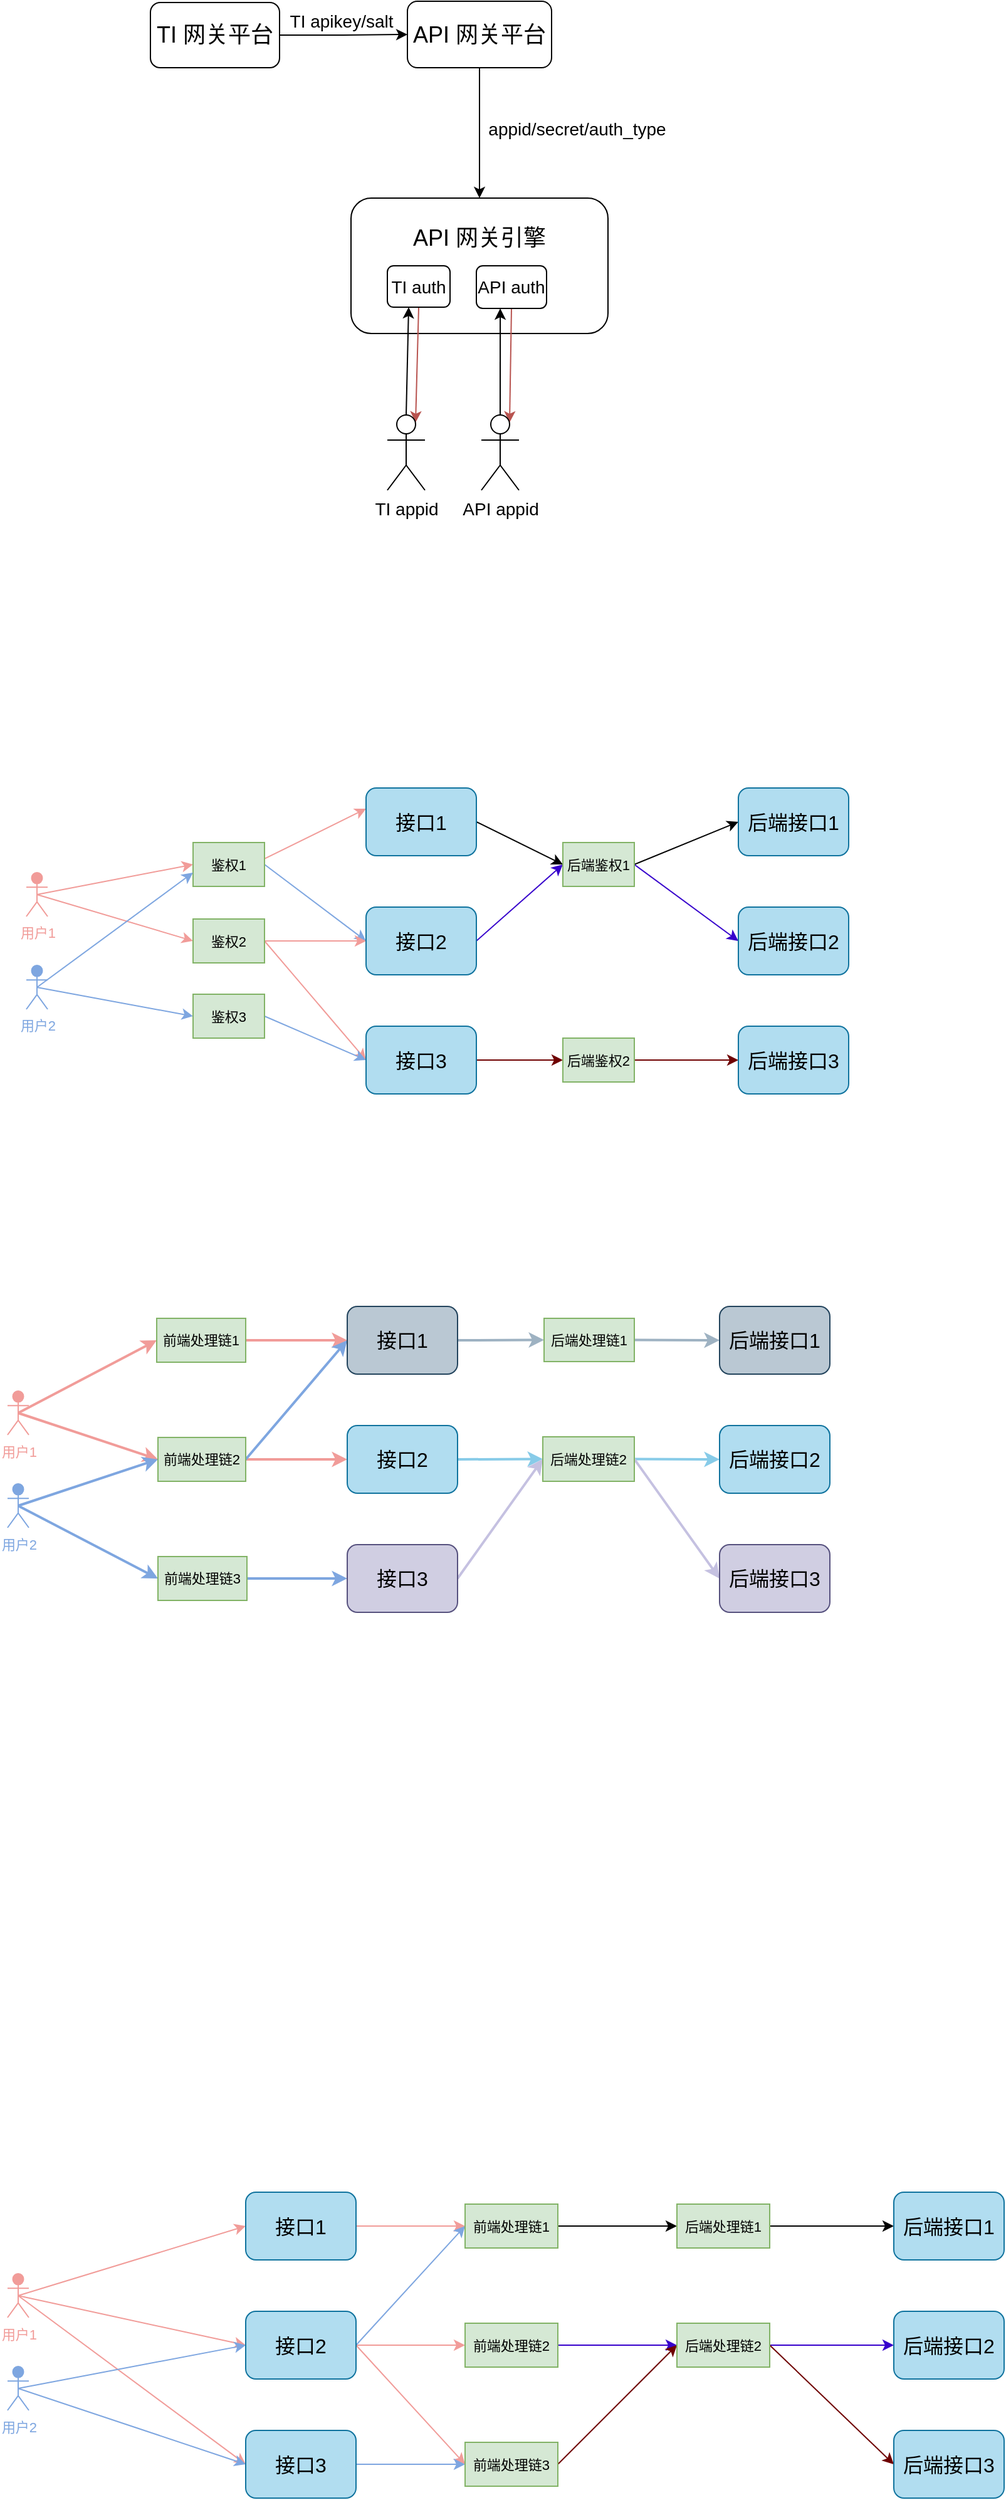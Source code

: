 <mxfile version="21.2.9" type="github">
  <diagram name="第 1 页" id="Vv8ToTOktWL2AOvHSMgK">
    <mxGraphModel dx="1834" dy="1164" grid="0" gridSize="10" guides="1" tooltips="1" connect="1" arrows="1" fold="1" page="0" pageScale="1" pageWidth="827" pageHeight="1169" math="0" shadow="0">
      <root>
        <mxCell id="0" />
        <mxCell id="1" parent="0" />
        <mxCell id="r01voXc9nePVps6210uo-5" value="&lt;font style=&quot;font-size: 18px;&quot;&gt;API 网关引擎&lt;br&gt;&lt;br&gt;&lt;br&gt;&lt;/font&gt;" style="rounded=1;whiteSpace=wrap;html=1;" vertex="1" parent="1">
          <mxGeometry x="186" y="-243" width="205" height="108" as="geometry" />
        </mxCell>
        <mxCell id="r01voXc9nePVps6210uo-3" style="edgeStyle=orthogonalEdgeStyle;rounded=0;orthogonalLoop=1;jettySize=auto;html=1;exitX=1;exitY=0.5;exitDx=0;exitDy=0;entryX=0;entryY=0.5;entryDx=0;entryDy=0;" edge="1" parent="1" source="r01voXc9nePVps6210uo-1" target="r01voXc9nePVps6210uo-2">
          <mxGeometry relative="1" as="geometry" />
        </mxCell>
        <mxCell id="r01voXc9nePVps6210uo-1" value="&lt;font style=&quot;font-size: 18px;&quot;&gt;TI 网关平台&lt;/font&gt;" style="rounded=1;whiteSpace=wrap;html=1;" vertex="1" parent="1">
          <mxGeometry x="26" y="-399" width="103" height="52" as="geometry" />
        </mxCell>
        <mxCell id="r01voXc9nePVps6210uo-6" style="edgeStyle=orthogonalEdgeStyle;rounded=0;orthogonalLoop=1;jettySize=auto;html=1;exitX=0.5;exitY=1;exitDx=0;exitDy=0;entryX=0.5;entryY=0;entryDx=0;entryDy=0;" edge="1" parent="1" source="r01voXc9nePVps6210uo-2" target="r01voXc9nePVps6210uo-5">
          <mxGeometry relative="1" as="geometry" />
        </mxCell>
        <mxCell id="r01voXc9nePVps6210uo-2" value="&lt;font style=&quot;font-size: 18px;&quot;&gt;API 网关平台&lt;/font&gt;" style="rounded=1;whiteSpace=wrap;html=1;" vertex="1" parent="1">
          <mxGeometry x="231" y="-400" width="115" height="53" as="geometry" />
        </mxCell>
        <mxCell id="r01voXc9nePVps6210uo-4" value="&lt;font style=&quot;font-size: 14px;&quot;&gt;TI apikey/salt&lt;/font&gt;" style="text;html=1;align=center;verticalAlign=middle;resizable=0;points=[];autosize=1;strokeColor=none;fillColor=none;" vertex="1" parent="1">
          <mxGeometry x="128" y="-399" width="100" height="29" as="geometry" />
        </mxCell>
        <mxCell id="r01voXc9nePVps6210uo-13" style="edgeStyle=none;shape=connector;rounded=0;orthogonalLoop=1;jettySize=auto;html=1;entryX=0.75;entryY=0.1;entryDx=0;entryDy=0;entryPerimeter=0;labelBackgroundColor=default;strokeColor=#b85450;fontFamily=Helvetica;fontSize=11;fontColor=default;endArrow=classic;fillColor=#f8cecc;exitX=0.5;exitY=1;exitDx=0;exitDy=0;" edge="1" parent="1" source="r01voXc9nePVps6210uo-15" target="r01voXc9nePVps6210uo-8">
          <mxGeometry relative="1" as="geometry">
            <mxPoint x="-105" y="223" as="sourcePoint" />
          </mxGeometry>
        </mxCell>
        <mxCell id="r01voXc9nePVps6210uo-7" value="&lt;font style=&quot;font-size: 14px;&quot;&gt;appid/secret/auth_type&lt;/font&gt;" style="text;html=1;align=center;verticalAlign=middle;resizable=0;points=[];autosize=1;strokeColor=none;fillColor=none;" vertex="1" parent="1">
          <mxGeometry x="286" y="-313" width="160" height="29" as="geometry" />
        </mxCell>
        <mxCell id="r01voXc9nePVps6210uo-11" style="rounded=0;orthogonalLoop=1;jettySize=auto;html=1;exitX=0.5;exitY=0;exitDx=0;exitDy=0;exitPerimeter=0;strokeColor=default;entryX=0.34;entryY=1;entryDx=0;entryDy=0;entryPerimeter=0;" edge="1" parent="1" source="r01voXc9nePVps6210uo-8" target="r01voXc9nePVps6210uo-15">
          <mxGeometry relative="1" as="geometry">
            <mxPoint x="232" y="-154" as="targetPoint" />
          </mxGeometry>
        </mxCell>
        <mxCell id="r01voXc9nePVps6210uo-8" value="&lt;font style=&quot;font-size: 14px;&quot;&gt;TI appid&lt;/font&gt;" style="shape=umlActor;verticalLabelPosition=bottom;verticalAlign=top;html=1;outlineConnect=0;" vertex="1" parent="1">
          <mxGeometry x="215" y="-70" width="30" height="60" as="geometry" />
        </mxCell>
        <mxCell id="r01voXc9nePVps6210uo-15" value="&lt;font style=&quot;font-size: 14px;&quot;&gt;TI auth&lt;/font&gt;" style="rounded=1;whiteSpace=wrap;html=1;" vertex="1" parent="1">
          <mxGeometry x="215" y="-189" width="50" height="33" as="geometry" />
        </mxCell>
        <mxCell id="r01voXc9nePVps6210uo-27" style="edgeStyle=none;shape=connector;rounded=0;orthogonalLoop=1;jettySize=auto;html=1;entryX=0.75;entryY=0.1;entryDx=0;entryDy=0;entryPerimeter=0;labelBackgroundColor=default;strokeColor=#b85450;fontFamily=Helvetica;fontSize=11;fontColor=default;endArrow=classic;fillColor=#f8cecc;exitX=0.5;exitY=1;exitDx=0;exitDy=0;" edge="1" parent="1" source="r01voXc9nePVps6210uo-30" target="r01voXc9nePVps6210uo-29">
          <mxGeometry relative="1" as="geometry">
            <mxPoint x="278" y="221" as="sourcePoint" />
          </mxGeometry>
        </mxCell>
        <mxCell id="r01voXc9nePVps6210uo-28" style="rounded=0;orthogonalLoop=1;jettySize=auto;html=1;exitX=0.5;exitY=0;exitDx=0;exitDy=0;exitPerimeter=0;strokeColor=default;entryX=0.34;entryY=1;entryDx=0;entryDy=0;entryPerimeter=0;" edge="1" parent="1" source="r01voXc9nePVps6210uo-29" target="r01voXc9nePVps6210uo-30">
          <mxGeometry relative="1" as="geometry">
            <mxPoint x="615" y="-156" as="targetPoint" />
          </mxGeometry>
        </mxCell>
        <mxCell id="r01voXc9nePVps6210uo-29" value="&lt;font style=&quot;font-size: 14px;&quot;&gt;API appid&lt;/font&gt;" style="shape=umlActor;verticalLabelPosition=bottom;verticalAlign=top;html=1;outlineConnect=0;" vertex="1" parent="1">
          <mxGeometry x="290" y="-70" width="30" height="60" as="geometry" />
        </mxCell>
        <mxCell id="r01voXc9nePVps6210uo-30" value="&lt;font style=&quot;font-size: 14px;&quot;&gt;API auth&lt;/font&gt;" style="rounded=1;whiteSpace=wrap;html=1;" vertex="1" parent="1">
          <mxGeometry x="286" y="-189" width="56" height="34" as="geometry" />
        </mxCell>
        <mxCell id="r01voXc9nePVps6210uo-62" style="edgeStyle=none;shape=connector;rounded=0;orthogonalLoop=1;jettySize=auto;html=1;exitX=0.5;exitY=0.5;exitDx=0;exitDy=0;exitPerimeter=0;entryX=0;entryY=0.5;entryDx=0;entryDy=0;labelBackgroundColor=default;strokeColor=#F19C99;fontFamily=Helvetica;fontSize=11;fontColor=default;endArrow=classic;" edge="1" parent="1" source="r01voXc9nePVps6210uo-35" target="r01voXc9nePVps6210uo-37">
          <mxGeometry relative="1" as="geometry" />
        </mxCell>
        <mxCell id="r01voXc9nePVps6210uo-66" style="edgeStyle=none;shape=connector;rounded=0;orthogonalLoop=1;jettySize=auto;html=1;exitX=0.5;exitY=0.5;exitDx=0;exitDy=0;exitPerimeter=0;entryX=0;entryY=0.5;entryDx=0;entryDy=0;labelBackgroundColor=default;strokeColor=#F19C99;fontFamily=Helvetica;fontSize=11;fontColor=default;endArrow=classic;" edge="1" parent="1" source="r01voXc9nePVps6210uo-35" target="r01voXc9nePVps6210uo-44">
          <mxGeometry relative="1" as="geometry" />
        </mxCell>
        <mxCell id="r01voXc9nePVps6210uo-35" value="&lt;font color=&quot;#f19c99&quot;&gt;用户1&lt;/font&gt;" style="shape=umlActor;verticalLabelPosition=bottom;verticalAlign=top;html=1;outlineConnect=0;fontFamily=Helvetica;fontSize=11;fillColor=#F19C99;strokeColor=#F19C99;fontColor=#000000;" vertex="1" parent="1">
          <mxGeometry x="-73" y="295" width="17" height="35" as="geometry" />
        </mxCell>
        <mxCell id="r01voXc9nePVps6210uo-65" style="edgeStyle=none;shape=connector;rounded=0;orthogonalLoop=1;jettySize=auto;html=1;exitX=1;exitY=0.5;exitDx=0;exitDy=0;entryX=0;entryY=0.5;entryDx=0;entryDy=0;labelBackgroundColor=default;strokeColor=#7EA6E0;fontFamily=Helvetica;fontSize=11;fontColor=default;endArrow=classic;" edge="1" parent="1" source="r01voXc9nePVps6210uo-37" target="r01voXc9nePVps6210uo-48">
          <mxGeometry relative="1" as="geometry" />
        </mxCell>
        <mxCell id="r01voXc9nePVps6210uo-68" style="edgeStyle=none;shape=connector;rounded=0;orthogonalLoop=1;jettySize=auto;html=1;exitX=1;exitY=0.371;exitDx=0;exitDy=0;entryX=0;entryY=0.306;entryDx=0;entryDy=0;labelBackgroundColor=default;strokeColor=#F19C99;fontFamily=Helvetica;fontSize=11;fontColor=default;endArrow=classic;entryPerimeter=0;exitPerimeter=0;" edge="1" parent="1" source="r01voXc9nePVps6210uo-37" target="r01voXc9nePVps6210uo-46">
          <mxGeometry relative="1" as="geometry" />
        </mxCell>
        <mxCell id="r01voXc9nePVps6210uo-71" style="edgeStyle=none;shape=connector;rounded=0;orthogonalLoop=1;jettySize=auto;html=1;exitX=1;exitY=0.5;exitDx=0;exitDy=0;entryX=0;entryY=0.5;entryDx=0;entryDy=0;labelBackgroundColor=default;strokeColor=#F19C99;fontFamily=Helvetica;fontSize=11;fontColor=default;endArrow=classic;" edge="1" parent="1" source="r01voXc9nePVps6210uo-44" target="r01voXc9nePVps6210uo-48">
          <mxGeometry relative="1" as="geometry" />
        </mxCell>
        <mxCell id="r01voXc9nePVps6210uo-37" value="鉴权1" style="rounded=0;whiteSpace=wrap;html=1;fontFamily=Helvetica;fontSize=11;fillColor=#d5e8d4;strokeColor=#82b366;" vertex="1" parent="1">
          <mxGeometry x="60" y="271" width="57" height="35" as="geometry" />
        </mxCell>
        <mxCell id="r01voXc9nePVps6210uo-64" style="edgeStyle=none;shape=connector;rounded=0;orthogonalLoop=1;jettySize=auto;html=1;exitX=0.5;exitY=0.5;exitDx=0;exitDy=0;exitPerimeter=0;entryX=0;entryY=0.686;entryDx=0;entryDy=0;labelBackgroundColor=default;strokeColor=#7EA6E0;fontFamily=Helvetica;fontSize=11;fontColor=default;endArrow=classic;fillColor=#d5e8d4;entryPerimeter=0;" edge="1" parent="1" source="r01voXc9nePVps6210uo-43" target="r01voXc9nePVps6210uo-37">
          <mxGeometry relative="1" as="geometry" />
        </mxCell>
        <mxCell id="r01voXc9nePVps6210uo-69" style="edgeStyle=none;shape=connector;rounded=0;orthogonalLoop=1;jettySize=auto;html=1;exitX=0.5;exitY=0.5;exitDx=0;exitDy=0;exitPerimeter=0;entryX=0;entryY=0.5;entryDx=0;entryDy=0;labelBackgroundColor=default;strokeColor=#7EA6E0;fontFamily=Helvetica;fontSize=11;fontColor=default;endArrow=classic;" edge="1" parent="1" source="r01voXc9nePVps6210uo-43" target="r01voXc9nePVps6210uo-45">
          <mxGeometry relative="1" as="geometry" />
        </mxCell>
        <mxCell id="r01voXc9nePVps6210uo-43" value="&lt;font color=&quot;#7ea6e0&quot;&gt;用户2&lt;/font&gt;" style="shape=umlActor;verticalLabelPosition=bottom;verticalAlign=top;html=1;outlineConnect=0;fontFamily=Helvetica;fontSize=11;fillColor=#7EA6E0;strokeColor=#7EA6E0;fontColor=#000000;" vertex="1" parent="1">
          <mxGeometry x="-73" y="369" width="17" height="35" as="geometry" />
        </mxCell>
        <mxCell id="r01voXc9nePVps6210uo-67" style="edgeStyle=none;shape=connector;rounded=0;orthogonalLoop=1;jettySize=auto;html=1;exitX=1;exitY=0.5;exitDx=0;exitDy=0;entryX=0;entryY=0.5;entryDx=0;entryDy=0;labelBackgroundColor=default;strokeColor=#F19C99;fontFamily=Helvetica;fontSize=11;fontColor=default;endArrow=classic;fillColor=#d5e8d4;" edge="1" parent="1" source="r01voXc9nePVps6210uo-44" target="r01voXc9nePVps6210uo-49">
          <mxGeometry relative="1" as="geometry" />
        </mxCell>
        <mxCell id="r01voXc9nePVps6210uo-44" value="鉴权2" style="rounded=0;whiteSpace=wrap;html=1;fontFamily=Helvetica;fontSize=11;fillColor=#d5e8d4;strokeColor=#82b366;" vertex="1" parent="1">
          <mxGeometry x="60" y="332" width="57" height="35" as="geometry" />
        </mxCell>
        <mxCell id="r01voXc9nePVps6210uo-70" style="edgeStyle=none;shape=connector;rounded=0;orthogonalLoop=1;jettySize=auto;html=1;exitX=1;exitY=0.5;exitDx=0;exitDy=0;entryX=0;entryY=0.5;entryDx=0;entryDy=0;labelBackgroundColor=default;strokeColor=#7EA6E0;fontFamily=Helvetica;fontSize=11;fontColor=default;endArrow=classic;" edge="1" parent="1" source="r01voXc9nePVps6210uo-45" target="r01voXc9nePVps6210uo-49">
          <mxGeometry relative="1" as="geometry" />
        </mxCell>
        <mxCell id="r01voXc9nePVps6210uo-45" value="鉴权3" style="rounded=0;whiteSpace=wrap;html=1;fontFamily=Helvetica;fontSize=11;fillColor=#d5e8d4;strokeColor=#82b366;" vertex="1" parent="1">
          <mxGeometry x="60" y="392" width="57" height="35" as="geometry" />
        </mxCell>
        <mxCell id="r01voXc9nePVps6210uo-53" style="edgeStyle=none;shape=connector;rounded=0;orthogonalLoop=1;jettySize=auto;html=1;exitX=1;exitY=0.5;exitDx=0;exitDy=0;entryX=0;entryY=0.5;entryDx=0;entryDy=0;labelBackgroundColor=default;fontFamily=Helvetica;fontSize=11;fontColor=default;endArrow=classic;" edge="1" parent="1" source="r01voXc9nePVps6210uo-46" target="r01voXc9nePVps6210uo-50">
          <mxGeometry relative="1" as="geometry" />
        </mxCell>
        <mxCell id="r01voXc9nePVps6210uo-46" value="&lt;font style=&quot;font-size: 16px;&quot;&gt;接口1&lt;/font&gt;" style="rounded=1;whiteSpace=wrap;html=1;fontFamily=Helvetica;fontSize=11;fillColor=#b1ddf0;strokeColor=#10739e;" vertex="1" parent="1">
          <mxGeometry x="198" y="227.5" width="88" height="54" as="geometry" />
        </mxCell>
        <mxCell id="r01voXc9nePVps6210uo-54" style="edgeStyle=none;shape=connector;rounded=0;orthogonalLoop=1;jettySize=auto;html=1;exitX=1;exitY=0.5;exitDx=0;exitDy=0;entryX=0;entryY=0.5;entryDx=0;entryDy=0;labelBackgroundColor=default;strokeColor=#3700CC;fontFamily=Helvetica;fontSize=11;fontColor=default;endArrow=classic;fillColor=#6a00ff;" edge="1" parent="1" source="r01voXc9nePVps6210uo-48" target="r01voXc9nePVps6210uo-50">
          <mxGeometry relative="1" as="geometry" />
        </mxCell>
        <mxCell id="r01voXc9nePVps6210uo-48" value="&lt;font style=&quot;font-size: 16px;&quot;&gt;接口2&lt;/font&gt;" style="rounded=1;whiteSpace=wrap;html=1;fontFamily=Helvetica;fontSize=11;fillColor=#b1ddf0;strokeColor=#10739e;" vertex="1" parent="1">
          <mxGeometry x="198" y="322.5" width="88" height="54" as="geometry" />
        </mxCell>
        <mxCell id="r01voXc9nePVps6210uo-55" style="edgeStyle=none;shape=connector;rounded=0;orthogonalLoop=1;jettySize=auto;html=1;exitX=1;exitY=0.5;exitDx=0;exitDy=0;entryX=0;entryY=0.5;entryDx=0;entryDy=0;labelBackgroundColor=default;strokeColor=#6F0000;fontFamily=Helvetica;fontSize=11;fontColor=default;endArrow=classic;fillColor=#a20025;" edge="1" parent="1" source="r01voXc9nePVps6210uo-49" target="r01voXc9nePVps6210uo-51">
          <mxGeometry relative="1" as="geometry" />
        </mxCell>
        <mxCell id="r01voXc9nePVps6210uo-49" value="&lt;font style=&quot;font-size: 16px;&quot;&gt;接口3&lt;/font&gt;" style="rounded=1;whiteSpace=wrap;html=1;fontFamily=Helvetica;fontSize=11;fillColor=#b1ddf0;strokeColor=#10739e;" vertex="1" parent="1">
          <mxGeometry x="198" y="417.5" width="88" height="54" as="geometry" />
        </mxCell>
        <mxCell id="r01voXc9nePVps6210uo-59" style="edgeStyle=none;shape=connector;rounded=0;orthogonalLoop=1;jettySize=auto;html=1;exitX=1;exitY=0.5;exitDx=0;exitDy=0;entryX=0;entryY=0.5;entryDx=0;entryDy=0;labelBackgroundColor=default;fontFamily=Helvetica;fontSize=11;fontColor=default;endArrow=classic;" edge="1" parent="1" source="r01voXc9nePVps6210uo-50" target="r01voXc9nePVps6210uo-73">
          <mxGeometry relative="1" as="geometry">
            <mxPoint x="495" y="254.5" as="targetPoint" />
          </mxGeometry>
        </mxCell>
        <mxCell id="r01voXc9nePVps6210uo-60" style="edgeStyle=none;shape=connector;rounded=0;orthogonalLoop=1;jettySize=auto;html=1;exitX=1;exitY=0.5;exitDx=0;exitDy=0;entryX=0;entryY=0.5;entryDx=0;entryDy=0;labelBackgroundColor=default;strokeColor=#3700CC;fontFamily=Helvetica;fontSize=11;fontColor=default;endArrow=classic;fillColor=#6a00ff;" edge="1" parent="1" source="r01voXc9nePVps6210uo-50" target="r01voXc9nePVps6210uo-57">
          <mxGeometry relative="1" as="geometry" />
        </mxCell>
        <mxCell id="r01voXc9nePVps6210uo-50" value="后端鉴权1" style="rounded=0;whiteSpace=wrap;html=1;fontFamily=Helvetica;fontSize=11;fillColor=#d5e8d4;strokeColor=#82b366;" vertex="1" parent="1">
          <mxGeometry x="355" y="271" width="57" height="35" as="geometry" />
        </mxCell>
        <mxCell id="r01voXc9nePVps6210uo-61" style="edgeStyle=none;shape=connector;rounded=0;orthogonalLoop=1;jettySize=auto;html=1;exitX=1;exitY=0.5;exitDx=0;exitDy=0;entryX=0;entryY=0.5;entryDx=0;entryDy=0;labelBackgroundColor=default;strokeColor=#6F0000;fontFamily=Helvetica;fontSize=11;fontColor=default;endArrow=classic;fillColor=#a20025;" edge="1" parent="1" source="r01voXc9nePVps6210uo-51" target="r01voXc9nePVps6210uo-58">
          <mxGeometry relative="1" as="geometry" />
        </mxCell>
        <mxCell id="r01voXc9nePVps6210uo-51" value="后端鉴权2" style="rounded=0;whiteSpace=wrap;html=1;fontFamily=Helvetica;fontSize=11;fillColor=#d5e8d4;strokeColor=#82b366;" vertex="1" parent="1">
          <mxGeometry x="355" y="427" width="57" height="35" as="geometry" />
        </mxCell>
        <mxCell id="r01voXc9nePVps6210uo-57" value="&lt;font style=&quot;font-size: 16px;&quot;&gt;后端接口2&lt;/font&gt;" style="rounded=1;whiteSpace=wrap;html=1;fontFamily=Helvetica;fontSize=11;fillColor=#B1DDF0;strokeColor=#10739E;" vertex="1" parent="1">
          <mxGeometry x="495" y="322.5" width="88" height="54" as="geometry" />
        </mxCell>
        <mxCell id="r01voXc9nePVps6210uo-58" value="&lt;font style=&quot;font-size: 16px;&quot;&gt;后端接口3&lt;/font&gt;" style="rounded=1;whiteSpace=wrap;html=1;fontFamily=Helvetica;fontSize=11;fillColor=#B1DDF0;strokeColor=#10739E;" vertex="1" parent="1">
          <mxGeometry x="495" y="417.5" width="88" height="54" as="geometry" />
        </mxCell>
        <mxCell id="r01voXc9nePVps6210uo-73" value="&lt;font style=&quot;font-size: 16px;&quot;&gt;后端接口1&lt;/font&gt;" style="rounded=1;whiteSpace=wrap;html=1;fontFamily=Helvetica;fontSize=11;fillColor=#b1ddf0;strokeColor=#10739e;" vertex="1" parent="1">
          <mxGeometry x="495" y="227.5" width="88" height="54" as="geometry" />
        </mxCell>
        <mxCell id="r01voXc9nePVps6210uo-74" style="edgeStyle=none;shape=connector;rounded=0;orthogonalLoop=1;jettySize=auto;html=1;exitX=0.5;exitY=0.5;exitDx=0;exitDy=0;exitPerimeter=0;entryX=0;entryY=0.5;entryDx=0;entryDy=0;labelBackgroundColor=default;strokeColor=#F19C99;fontFamily=Helvetica;fontSize=11;fontColor=default;endArrow=classic;strokeWidth=2;" edge="1" parent="1" source="r01voXc9nePVps6210uo-76" target="r01voXc9nePVps6210uo-80">
          <mxGeometry relative="1" as="geometry" />
        </mxCell>
        <mxCell id="r01voXc9nePVps6210uo-75" style="edgeStyle=none;shape=connector;rounded=0;orthogonalLoop=1;jettySize=auto;html=1;exitX=0.5;exitY=0.5;exitDx=0;exitDy=0;exitPerimeter=0;entryX=0;entryY=0.5;entryDx=0;entryDy=0;labelBackgroundColor=default;strokeColor=#F19C99;fontFamily=Helvetica;fontSize=11;fontColor=default;endArrow=classic;strokeWidth=2;" edge="1" parent="1" source="r01voXc9nePVps6210uo-76" target="r01voXc9nePVps6210uo-85">
          <mxGeometry relative="1" as="geometry" />
        </mxCell>
        <mxCell id="r01voXc9nePVps6210uo-76" value="&lt;font color=&quot;#f19c99&quot;&gt;用户1&lt;/font&gt;" style="shape=umlActor;verticalLabelPosition=bottom;verticalAlign=top;html=1;outlineConnect=0;fontFamily=Helvetica;fontSize=11;fillColor=#F19C99;strokeColor=#F19C99;fontColor=#000000;" vertex="1" parent="1">
          <mxGeometry x="-88" y="708.5" width="17" height="35" as="geometry" />
        </mxCell>
        <mxCell id="r01voXc9nePVps6210uo-78" style="edgeStyle=none;shape=connector;rounded=0;orthogonalLoop=1;jettySize=auto;html=1;exitX=1;exitY=0.5;exitDx=0;exitDy=0;entryX=0;entryY=0.5;entryDx=0;entryDy=0;labelBackgroundColor=default;strokeColor=#F19C99;fontFamily=Helvetica;fontSize=11;fontColor=default;endArrow=classic;strokeWidth=2;" edge="1" parent="1" source="r01voXc9nePVps6210uo-80" target="r01voXc9nePVps6210uo-89">
          <mxGeometry relative="1" as="geometry" />
        </mxCell>
        <mxCell id="r01voXc9nePVps6210uo-79" style="edgeStyle=none;shape=connector;rounded=0;orthogonalLoop=1;jettySize=auto;html=1;exitX=1;exitY=0.5;exitDx=0;exitDy=0;entryX=0;entryY=0.5;entryDx=0;entryDy=0;labelBackgroundColor=default;strokeColor=#F19C99;fontFamily=Helvetica;fontSize=11;fontColor=default;endArrow=classic;strokeWidth=2;" edge="1" parent="1" source="r01voXc9nePVps6210uo-85" target="r01voXc9nePVps6210uo-91">
          <mxGeometry relative="1" as="geometry" />
        </mxCell>
        <mxCell id="r01voXc9nePVps6210uo-80" value="前端处理链1" style="rounded=0;whiteSpace=wrap;html=1;fontFamily=Helvetica;fontSize=11;fillColor=#d5e8d4;strokeColor=#82b366;" vertex="1" parent="1">
          <mxGeometry x="31" y="650.5" width="71" height="35" as="geometry" />
        </mxCell>
        <mxCell id="r01voXc9nePVps6210uo-81" style="edgeStyle=none;shape=connector;rounded=0;orthogonalLoop=1;jettySize=auto;html=1;exitX=0.5;exitY=0.5;exitDx=0;exitDy=0;exitPerimeter=0;entryX=0;entryY=0.5;entryDx=0;entryDy=0;labelBackgroundColor=default;strokeColor=#7EA6E0;fontFamily=Helvetica;fontSize=11;fontColor=default;endArrow=classic;fillColor=#d5e8d4;strokeWidth=2;" edge="1" parent="1" source="r01voXc9nePVps6210uo-83" target="r01voXc9nePVps6210uo-85">
          <mxGeometry relative="1" as="geometry" />
        </mxCell>
        <mxCell id="r01voXc9nePVps6210uo-82" style="edgeStyle=none;shape=connector;rounded=0;orthogonalLoop=1;jettySize=auto;html=1;exitX=0.5;exitY=0.5;exitDx=0;exitDy=0;exitPerimeter=0;entryX=0;entryY=0.5;entryDx=0;entryDy=0;labelBackgroundColor=default;strokeColor=#7EA6E0;fontFamily=Helvetica;fontSize=11;fontColor=default;endArrow=classic;strokeWidth=2;" edge="1" parent="1" source="r01voXc9nePVps6210uo-83" target="r01voXc9nePVps6210uo-87">
          <mxGeometry relative="1" as="geometry" />
        </mxCell>
        <mxCell id="r01voXc9nePVps6210uo-83" value="&lt;font color=&quot;#7ea6e0&quot;&gt;用户2&lt;/font&gt;" style="shape=umlActor;verticalLabelPosition=bottom;verticalAlign=top;html=1;outlineConnect=0;fontFamily=Helvetica;fontSize=11;fillColor=#7EA6E0;strokeColor=#7EA6E0;fontColor=#000000;" vertex="1" parent="1">
          <mxGeometry x="-88" y="782.5" width="17" height="35" as="geometry" />
        </mxCell>
        <mxCell id="r01voXc9nePVps6210uo-157" style="edgeStyle=none;shape=connector;rounded=0;orthogonalLoop=1;jettySize=auto;html=1;exitX=1;exitY=0.5;exitDx=0;exitDy=0;entryX=0;entryY=0.5;entryDx=0;entryDy=0;labelBackgroundColor=default;strokeColor=#7EA6E0;fontFamily=Helvetica;fontSize=11;fontColor=default;endArrow=classic;fillColor=#d5e8d4;strokeWidth=2;" edge="1" parent="1" source="r01voXc9nePVps6210uo-85" target="r01voXc9nePVps6210uo-89">
          <mxGeometry relative="1" as="geometry" />
        </mxCell>
        <mxCell id="r01voXc9nePVps6210uo-85" value="前端处理链2" style="rounded=0;whiteSpace=wrap;html=1;fontFamily=Helvetica;fontSize=11;fillColor=#d5e8d4;strokeColor=#82b366;" vertex="1" parent="1">
          <mxGeometry x="32" y="745.5" width="70" height="35" as="geometry" />
        </mxCell>
        <mxCell id="r01voXc9nePVps6210uo-86" style="edgeStyle=none;shape=connector;rounded=0;orthogonalLoop=1;jettySize=auto;html=1;exitX=1;exitY=0.5;exitDx=0;exitDy=0;entryX=0;entryY=0.5;entryDx=0;entryDy=0;labelBackgroundColor=default;strokeColor=#7EA6E0;fontFamily=Helvetica;fontSize=11;fontColor=default;endArrow=classic;strokeWidth=2;" edge="1" parent="1" source="r01voXc9nePVps6210uo-87" target="r01voXc9nePVps6210uo-93">
          <mxGeometry relative="1" as="geometry" />
        </mxCell>
        <mxCell id="r01voXc9nePVps6210uo-87" value="前端处理链3" style="rounded=0;whiteSpace=wrap;html=1;fontFamily=Helvetica;fontSize=11;fillColor=#d5e8d4;strokeColor=#82b366;" vertex="1" parent="1">
          <mxGeometry x="32" y="840.5" width="71" height="35" as="geometry" />
        </mxCell>
        <mxCell id="r01voXc9nePVps6210uo-88" style="edgeStyle=none;shape=connector;rounded=0;orthogonalLoop=1;jettySize=auto;html=1;exitX=1;exitY=0.5;exitDx=0;exitDy=0;entryX=0;entryY=0.5;entryDx=0;entryDy=0;labelBackgroundColor=default;fontFamily=Helvetica;fontSize=11;fontColor=default;endArrow=classic;strokeColor=#9eb2c2;strokeWidth=2;" edge="1" parent="1" source="r01voXc9nePVps6210uo-89" target="r01voXc9nePVps6210uo-96">
          <mxGeometry relative="1" as="geometry" />
        </mxCell>
        <mxCell id="r01voXc9nePVps6210uo-89" value="&lt;font style=&quot;font-size: 16px;&quot;&gt;接口1&lt;/font&gt;" style="rounded=1;whiteSpace=wrap;html=1;fontFamily=Helvetica;fontSize=11;fillColor=#bac8d3;strokeColor=#23445d;" vertex="1" parent="1">
          <mxGeometry x="183" y="641" width="88" height="54" as="geometry" />
        </mxCell>
        <mxCell id="r01voXc9nePVps6210uo-90" style="edgeStyle=none;shape=connector;rounded=0;orthogonalLoop=1;jettySize=auto;html=1;exitX=1;exitY=0.5;exitDx=0;exitDy=0;entryX=0;entryY=0.5;entryDx=0;entryDy=0;labelBackgroundColor=default;strokeColor=#87cbe8;fontFamily=Helvetica;fontSize=11;fontColor=default;endArrow=classic;fillColor=#6a00ff;strokeWidth=2;" edge="1" parent="1" source="r01voXc9nePVps6210uo-91" target="r01voXc9nePVps6210uo-98">
          <mxGeometry relative="1" as="geometry" />
        </mxCell>
        <mxCell id="r01voXc9nePVps6210uo-91" value="&lt;font style=&quot;font-size: 16px;&quot;&gt;接口2&lt;/font&gt;" style="rounded=1;whiteSpace=wrap;html=1;fontFamily=Helvetica;fontSize=11;fillColor=#b1ddf0;strokeColor=#10739e;" vertex="1" parent="1">
          <mxGeometry x="183" y="736" width="88" height="54" as="geometry" />
        </mxCell>
        <mxCell id="r01voXc9nePVps6210uo-92" style="edgeStyle=none;shape=connector;rounded=0;orthogonalLoop=1;jettySize=auto;html=1;exitX=1;exitY=0.5;exitDx=0;exitDy=0;entryX=0;entryY=0.5;entryDx=0;entryDy=0;labelBackgroundColor=default;strokeColor=#c5c1e1;fontFamily=Helvetica;fontSize=11;fontColor=default;endArrow=classic;fillColor=#a20025;strokeWidth=2;" edge="1" parent="1" source="r01voXc9nePVps6210uo-93" target="r01voXc9nePVps6210uo-98">
          <mxGeometry relative="1" as="geometry" />
        </mxCell>
        <mxCell id="r01voXc9nePVps6210uo-93" value="&lt;font style=&quot;font-size: 16px;&quot;&gt;接口3&lt;/font&gt;" style="rounded=1;whiteSpace=wrap;html=1;fontFamily=Helvetica;fontSize=11;fillColor=#d0cee2;strokeColor=#56517e;" vertex="1" parent="1">
          <mxGeometry x="183" y="831" width="88" height="54" as="geometry" />
        </mxCell>
        <mxCell id="r01voXc9nePVps6210uo-94" style="edgeStyle=none;shape=connector;rounded=0;orthogonalLoop=1;jettySize=auto;html=1;exitX=1;exitY=0.5;exitDx=0;exitDy=0;entryX=0;entryY=0.5;entryDx=0;entryDy=0;labelBackgroundColor=default;fontFamily=Helvetica;fontSize=11;fontColor=default;endArrow=classic;strokeColor=#9EB2C2;strokeWidth=2;" edge="1" parent="1" source="r01voXc9nePVps6210uo-96" target="r01voXc9nePVps6210uo-101">
          <mxGeometry relative="1" as="geometry">
            <mxPoint x="480" y="668" as="targetPoint" />
          </mxGeometry>
        </mxCell>
        <mxCell id="r01voXc9nePVps6210uo-95" style="edgeStyle=none;shape=connector;rounded=0;orthogonalLoop=1;jettySize=auto;html=1;exitX=1;exitY=0.5;exitDx=0;exitDy=0;entryX=0;entryY=0.5;entryDx=0;entryDy=0;labelBackgroundColor=default;strokeColor=#87CBE8;fontFamily=Helvetica;fontSize=11;fontColor=default;endArrow=classic;fillColor=#6a00ff;strokeWidth=2;" edge="1" parent="1" source="r01voXc9nePVps6210uo-98" target="r01voXc9nePVps6210uo-99">
          <mxGeometry relative="1" as="geometry" />
        </mxCell>
        <mxCell id="r01voXc9nePVps6210uo-96" value="后端处理链1" style="rounded=0;whiteSpace=wrap;html=1;fontFamily=Helvetica;fontSize=11;fillColor=#d5e8d4;strokeColor=#82b366;" vertex="1" parent="1">
          <mxGeometry x="340" y="650.5" width="72" height="34.5" as="geometry" />
        </mxCell>
        <mxCell id="r01voXc9nePVps6210uo-97" style="edgeStyle=none;shape=connector;rounded=0;orthogonalLoop=1;jettySize=auto;html=1;exitX=1;exitY=0.5;exitDx=0;exitDy=0;entryX=0;entryY=0.5;entryDx=0;entryDy=0;labelBackgroundColor=default;strokeColor=#C5C1E1;fontFamily=Helvetica;fontSize=11;fontColor=default;endArrow=classic;fillColor=#a20025;shadow=0;strokeWidth=2;" edge="1" parent="1" source="r01voXc9nePVps6210uo-98" target="r01voXc9nePVps6210uo-100">
          <mxGeometry relative="1" as="geometry" />
        </mxCell>
        <mxCell id="r01voXc9nePVps6210uo-98" value="后端处理链2" style="rounded=0;whiteSpace=wrap;html=1;fontFamily=Helvetica;fontSize=11;fillColor=#d5e8d4;strokeColor=#82b366;" vertex="1" parent="1">
          <mxGeometry x="339" y="745" width="73" height="35.5" as="geometry" />
        </mxCell>
        <mxCell id="r01voXc9nePVps6210uo-99" value="&lt;font style=&quot;font-size: 16px;&quot;&gt;后端接口2&lt;/font&gt;" style="rounded=1;whiteSpace=wrap;html=1;fontFamily=Helvetica;fontSize=11;fillColor=#b1ddf0;strokeColor=#10739e;" vertex="1" parent="1">
          <mxGeometry x="480" y="736" width="88" height="54" as="geometry" />
        </mxCell>
        <mxCell id="r01voXc9nePVps6210uo-100" value="&lt;font style=&quot;font-size: 16px;&quot;&gt;后端接口3&lt;/font&gt;" style="rounded=1;whiteSpace=wrap;html=1;fontFamily=Helvetica;fontSize=11;fillColor=#d0cee2;strokeColor=#56517e;" vertex="1" parent="1">
          <mxGeometry x="480" y="831" width="88" height="54" as="geometry" />
        </mxCell>
        <mxCell id="r01voXc9nePVps6210uo-101" value="&lt;font style=&quot;font-size: 16px;&quot;&gt;后端接口1&lt;/font&gt;" style="rounded=1;whiteSpace=wrap;html=1;fontFamily=Helvetica;fontSize=11;fillColor=#bac8d3;strokeColor=#23445d;" vertex="1" parent="1">
          <mxGeometry x="480" y="641" width="88" height="54" as="geometry" />
        </mxCell>
        <mxCell id="r01voXc9nePVps6210uo-102" style="edgeStyle=none;shape=connector;rounded=0;orthogonalLoop=1;jettySize=auto;html=1;exitX=0.5;exitY=0.5;exitDx=0;exitDy=0;exitPerimeter=0;entryX=0;entryY=0.5;entryDx=0;entryDy=0;labelBackgroundColor=default;strokeColor=#F19C99;fontFamily=Helvetica;fontSize=11;fontColor=default;endArrow=classic;" edge="1" parent="1" source="r01voXc9nePVps6210uo-104" target="r01voXc9nePVps6210uo-117">
          <mxGeometry relative="1" as="geometry">
            <mxPoint x="45" y="1406" as="targetPoint" />
          </mxGeometry>
        </mxCell>
        <mxCell id="r01voXc9nePVps6210uo-103" style="edgeStyle=none;shape=connector;rounded=0;orthogonalLoop=1;jettySize=auto;html=1;exitX=0.5;exitY=0.5;exitDx=0;exitDy=0;exitPerimeter=0;entryX=0;entryY=0.5;entryDx=0;entryDy=0;labelBackgroundColor=default;strokeColor=#F19C99;fontFamily=Helvetica;fontSize=11;fontColor=default;endArrow=classic;" edge="1" parent="1" source="r01voXc9nePVps6210uo-104" target="r01voXc9nePVps6210uo-119">
          <mxGeometry relative="1" as="geometry">
            <mxPoint x="45" y="1467" as="targetPoint" />
          </mxGeometry>
        </mxCell>
        <mxCell id="r01voXc9nePVps6210uo-130" style="edgeStyle=none;shape=connector;rounded=0;orthogonalLoop=1;jettySize=auto;html=1;exitX=0.5;exitY=0.5;exitDx=0;exitDy=0;exitPerimeter=0;entryX=0;entryY=0.5;entryDx=0;entryDy=0;labelBackgroundColor=default;strokeColor=#F19C99;fontFamily=Helvetica;fontSize=11;fontColor=default;endArrow=classic;" edge="1" parent="1" source="r01voXc9nePVps6210uo-104" target="r01voXc9nePVps6210uo-121">
          <mxGeometry relative="1" as="geometry" />
        </mxCell>
        <mxCell id="r01voXc9nePVps6210uo-104" value="&lt;font color=&quot;#f19c99&quot;&gt;用户1&lt;/font&gt;" style="shape=umlActor;verticalLabelPosition=bottom;verticalAlign=top;html=1;outlineConnect=0;fontFamily=Helvetica;fontSize=11;fillColor=#F19C99;strokeColor=#F19C99;fontColor=#000000;" vertex="1" parent="1">
          <mxGeometry x="-88" y="1412.5" width="17" height="35" as="geometry" />
        </mxCell>
        <mxCell id="r01voXc9nePVps6210uo-109" style="edgeStyle=none;shape=connector;rounded=0;orthogonalLoop=1;jettySize=auto;html=1;exitX=0.5;exitY=0.5;exitDx=0;exitDy=0;exitPerimeter=0;entryX=0;entryY=0.5;entryDx=0;entryDy=0;labelBackgroundColor=default;strokeColor=#7EA6E0;fontFamily=Helvetica;fontSize=11;fontColor=default;endArrow=classic;fillColor=#d5e8d4;" edge="1" parent="1" source="r01voXc9nePVps6210uo-111" target="r01voXc9nePVps6210uo-119">
          <mxGeometry relative="1" as="geometry">
            <mxPoint x="45" y="1412.51" as="targetPoint" />
          </mxGeometry>
        </mxCell>
        <mxCell id="r01voXc9nePVps6210uo-110" style="edgeStyle=none;shape=connector;rounded=0;orthogonalLoop=1;jettySize=auto;html=1;exitX=0.5;exitY=0.5;exitDx=0;exitDy=0;exitPerimeter=0;entryX=0;entryY=0.5;entryDx=0;entryDy=0;labelBackgroundColor=default;strokeColor=#7EA6E0;fontFamily=Helvetica;fontSize=11;fontColor=default;endArrow=classic;" edge="1" parent="1" source="r01voXc9nePVps6210uo-111" target="r01voXc9nePVps6210uo-121">
          <mxGeometry relative="1" as="geometry">
            <mxPoint x="45" y="1527" as="targetPoint" />
          </mxGeometry>
        </mxCell>
        <mxCell id="r01voXc9nePVps6210uo-111" value="&lt;font color=&quot;#7ea6e0&quot;&gt;用户2&lt;/font&gt;" style="shape=umlActor;verticalLabelPosition=bottom;verticalAlign=top;html=1;outlineConnect=0;fontFamily=Helvetica;fontSize=11;fillColor=#7EA6E0;strokeColor=#7EA6E0;fontColor=#000000;" vertex="1" parent="1">
          <mxGeometry x="-88" y="1486.5" width="17" height="35" as="geometry" />
        </mxCell>
        <mxCell id="r01voXc9nePVps6210uo-143" style="edgeStyle=none;shape=connector;rounded=0;orthogonalLoop=1;jettySize=auto;html=1;exitX=1;exitY=0.5;exitDx=0;exitDy=0;entryX=0;entryY=0.5;entryDx=0;entryDy=0;labelBackgroundColor=default;strokeColor=#F19C99;fontFamily=Helvetica;fontSize=11;fontColor=default;endArrow=classic;" edge="1" parent="1" source="r01voXc9nePVps6210uo-117" target="r01voXc9nePVps6210uo-132">
          <mxGeometry relative="1" as="geometry" />
        </mxCell>
        <mxCell id="r01voXc9nePVps6210uo-117" value="&lt;font style=&quot;font-size: 16px;&quot;&gt;接口1&lt;/font&gt;" style="rounded=1;whiteSpace=wrap;html=1;fontFamily=Helvetica;fontSize=11;fillColor=#b1ddf0;strokeColor=#10739e;" vertex="1" parent="1">
          <mxGeometry x="102" y="1347.5" width="88" height="54" as="geometry" />
        </mxCell>
        <mxCell id="r01voXc9nePVps6210uo-144" style="edgeStyle=none;shape=connector;rounded=0;orthogonalLoop=1;jettySize=auto;html=1;exitX=1;exitY=0.5;exitDx=0;exitDy=0;entryX=0;entryY=0.5;entryDx=0;entryDy=0;labelBackgroundColor=default;strokeColor=#F19C99;fontFamily=Helvetica;fontSize=11;fontColor=default;endArrow=classic;" edge="1" parent="1" source="r01voXc9nePVps6210uo-119" target="r01voXc9nePVps6210uo-133">
          <mxGeometry relative="1" as="geometry" />
        </mxCell>
        <mxCell id="r01voXc9nePVps6210uo-145" style="edgeStyle=none;shape=connector;rounded=0;orthogonalLoop=1;jettySize=auto;html=1;exitX=1;exitY=0.5;exitDx=0;exitDy=0;entryX=0;entryY=0.5;entryDx=0;entryDy=0;labelBackgroundColor=default;strokeColor=#F19C99;fontFamily=Helvetica;fontSize=11;fontColor=default;endArrow=classic;" edge="1" parent="1" source="r01voXc9nePVps6210uo-119" target="r01voXc9nePVps6210uo-134">
          <mxGeometry relative="1" as="geometry" />
        </mxCell>
        <mxCell id="r01voXc9nePVps6210uo-146" style="edgeStyle=none;shape=connector;rounded=0;orthogonalLoop=1;jettySize=auto;html=1;exitX=1;exitY=0.5;exitDx=0;exitDy=0;entryX=0;entryY=0.5;entryDx=0;entryDy=0;labelBackgroundColor=default;strokeColor=#7EA6E0;fontFamily=Helvetica;fontSize=11;fontColor=default;endArrow=classic;fillColor=#d5e8d4;" edge="1" parent="1" source="r01voXc9nePVps6210uo-119" target="r01voXc9nePVps6210uo-132">
          <mxGeometry relative="1" as="geometry" />
        </mxCell>
        <mxCell id="r01voXc9nePVps6210uo-119" value="&lt;font style=&quot;font-size: 16px;&quot;&gt;接口2&lt;/font&gt;" style="rounded=1;whiteSpace=wrap;html=1;fontFamily=Helvetica;fontSize=11;fillColor=#b1ddf0;strokeColor=#10739e;" vertex="1" parent="1">
          <mxGeometry x="102" y="1442.5" width="88" height="54" as="geometry" />
        </mxCell>
        <mxCell id="r01voXc9nePVps6210uo-147" style="edgeStyle=none;shape=connector;rounded=0;orthogonalLoop=1;jettySize=auto;html=1;exitX=1;exitY=0.5;exitDx=0;exitDy=0;entryX=0;entryY=0.5;entryDx=0;entryDy=0;labelBackgroundColor=default;strokeColor=#7EA6E0;fontFamily=Helvetica;fontSize=11;fontColor=default;endArrow=classic;fillColor=#d5e8d4;" edge="1" parent="1" source="r01voXc9nePVps6210uo-121" target="r01voXc9nePVps6210uo-134">
          <mxGeometry relative="1" as="geometry" />
        </mxCell>
        <mxCell id="r01voXc9nePVps6210uo-121" value="&lt;font style=&quot;font-size: 16px;&quot;&gt;接口3&lt;/font&gt;" style="rounded=1;whiteSpace=wrap;html=1;fontFamily=Helvetica;fontSize=11;fillColor=#b1ddf0;strokeColor=#10739e;" vertex="1" parent="1">
          <mxGeometry x="102" y="1537.5" width="88" height="54" as="geometry" />
        </mxCell>
        <mxCell id="r01voXc9nePVps6210uo-148" style="edgeStyle=none;shape=connector;rounded=0;orthogonalLoop=1;jettySize=auto;html=1;exitX=1;exitY=0.5;exitDx=0;exitDy=0;entryX=0;entryY=0.5;entryDx=0;entryDy=0;labelBackgroundColor=default;strokeColor=#000000;fontFamily=Helvetica;fontSize=11;fontColor=default;endArrow=classic;fillColor=#d5e8d4;" edge="1" parent="1" source="r01voXc9nePVps6210uo-132" target="r01voXc9nePVps6210uo-138">
          <mxGeometry relative="1" as="geometry" />
        </mxCell>
        <mxCell id="r01voXc9nePVps6210uo-132" value="前端处理链1" style="rounded=0;whiteSpace=wrap;html=1;fontFamily=Helvetica;fontSize=11;fillColor=#d5e8d4;strokeColor=#82b366;" vertex="1" parent="1">
          <mxGeometry x="277" y="1357" width="74" height="35" as="geometry" />
        </mxCell>
        <mxCell id="r01voXc9nePVps6210uo-151" style="edgeStyle=none;shape=connector;rounded=0;orthogonalLoop=1;jettySize=auto;html=1;exitX=1;exitY=0.5;exitDx=0;exitDy=0;entryX=0;entryY=0.5;entryDx=0;entryDy=0;labelBackgroundColor=default;strokeColor=#3700CC;fontFamily=Helvetica;fontSize=11;fontColor=default;endArrow=classic;fillColor=#6a00ff;" edge="1" parent="1" source="r01voXc9nePVps6210uo-133" target="r01voXc9nePVps6210uo-139">
          <mxGeometry relative="1" as="geometry" />
        </mxCell>
        <mxCell id="r01voXc9nePVps6210uo-133" value="前端处理链2" style="rounded=0;whiteSpace=wrap;html=1;fontFamily=Helvetica;fontSize=11;fillColor=#d5e8d4;strokeColor=#82b366;" vertex="1" parent="1">
          <mxGeometry x="277" y="1452" width="74" height="35" as="geometry" />
        </mxCell>
        <mxCell id="r01voXc9nePVps6210uo-153" style="edgeStyle=none;shape=connector;rounded=0;orthogonalLoop=1;jettySize=auto;html=1;exitX=1;exitY=0.5;exitDx=0;exitDy=0;entryX=0;entryY=0.5;entryDx=0;entryDy=0;labelBackgroundColor=default;strokeColor=#6F0000;fontFamily=Helvetica;fontSize=11;fontColor=default;endArrow=classic;fillColor=#a20025;" edge="1" parent="1" source="r01voXc9nePVps6210uo-134" target="r01voXc9nePVps6210uo-139">
          <mxGeometry relative="1" as="geometry" />
        </mxCell>
        <mxCell id="r01voXc9nePVps6210uo-134" value="前端处理链3" style="rounded=0;whiteSpace=wrap;html=1;fontFamily=Helvetica;fontSize=11;fillColor=#d5e8d4;strokeColor=#82b366;" vertex="1" parent="1">
          <mxGeometry x="277" y="1547" width="74" height="35" as="geometry" />
        </mxCell>
        <mxCell id="r01voXc9nePVps6210uo-150" style="edgeStyle=none;shape=connector;rounded=0;orthogonalLoop=1;jettySize=auto;html=1;exitX=1;exitY=0.5;exitDx=0;exitDy=0;entryX=0;entryY=0.5;entryDx=0;entryDy=0;labelBackgroundColor=default;strokeColor=#000000;fontFamily=Helvetica;fontSize=11;fontColor=default;endArrow=classic;fillColor=#d5e8d4;" edge="1" parent="1" source="r01voXc9nePVps6210uo-138" target="r01voXc9nePVps6210uo-142">
          <mxGeometry relative="1" as="geometry" />
        </mxCell>
        <mxCell id="r01voXc9nePVps6210uo-152" style="edgeStyle=none;shape=connector;rounded=0;orthogonalLoop=1;jettySize=auto;html=1;exitX=1;exitY=0.5;exitDx=0;exitDy=0;entryX=0;entryY=0.5;entryDx=0;entryDy=0;labelBackgroundColor=default;strokeColor=#3700CC;fontFamily=Helvetica;fontSize=11;fontColor=default;endArrow=classic;fillColor=#6a00ff;" edge="1" parent="1" source="r01voXc9nePVps6210uo-139" target="r01voXc9nePVps6210uo-140">
          <mxGeometry relative="1" as="geometry" />
        </mxCell>
        <mxCell id="r01voXc9nePVps6210uo-138" value="后端处理链1" style="rounded=0;whiteSpace=wrap;html=1;fontFamily=Helvetica;fontSize=11;fillColor=#d5e8d4;strokeColor=#82b366;" vertex="1" parent="1">
          <mxGeometry x="446" y="1357" width="74" height="35" as="geometry" />
        </mxCell>
        <mxCell id="r01voXc9nePVps6210uo-154" style="edgeStyle=none;shape=connector;rounded=0;orthogonalLoop=1;jettySize=auto;html=1;exitX=1;exitY=0.5;exitDx=0;exitDy=0;entryX=0;entryY=0.5;entryDx=0;entryDy=0;labelBackgroundColor=default;strokeColor=#6F0000;fontFamily=Helvetica;fontSize=11;fontColor=default;endArrow=classic;fillColor=#a20025;" edge="1" parent="1" source="r01voXc9nePVps6210uo-139" target="r01voXc9nePVps6210uo-141">
          <mxGeometry relative="1" as="geometry" />
        </mxCell>
        <mxCell id="r01voXc9nePVps6210uo-139" value="后端处理链2" style="rounded=0;whiteSpace=wrap;html=1;fontFamily=Helvetica;fontSize=11;fillColor=#d5e8d4;strokeColor=#82b366;" vertex="1" parent="1">
          <mxGeometry x="446" y="1452" width="74" height="35" as="geometry" />
        </mxCell>
        <mxCell id="r01voXc9nePVps6210uo-140" value="&lt;font style=&quot;font-size: 16px;&quot;&gt;后端接口2&lt;/font&gt;" style="rounded=1;whiteSpace=wrap;html=1;fontFamily=Helvetica;fontSize=11;fillColor=#B1DDF0;strokeColor=#10739E;" vertex="1" parent="1">
          <mxGeometry x="619" y="1442.5" width="88" height="54" as="geometry" />
        </mxCell>
        <mxCell id="r01voXc9nePVps6210uo-141" value="&lt;font style=&quot;font-size: 16px;&quot;&gt;后端接口3&lt;/font&gt;" style="rounded=1;whiteSpace=wrap;html=1;fontFamily=Helvetica;fontSize=11;fillColor=#B1DDF0;strokeColor=#10739E;" vertex="1" parent="1">
          <mxGeometry x="619" y="1537.5" width="88" height="54" as="geometry" />
        </mxCell>
        <mxCell id="r01voXc9nePVps6210uo-142" value="&lt;font style=&quot;font-size: 16px;&quot;&gt;后端接口1&lt;/font&gt;" style="rounded=1;whiteSpace=wrap;html=1;fontFamily=Helvetica;fontSize=11;fillColor=#b1ddf0;strokeColor=#10739e;" vertex="1" parent="1">
          <mxGeometry x="619" y="1347.5" width="88" height="54" as="geometry" />
        </mxCell>
      </root>
    </mxGraphModel>
  </diagram>
</mxfile>
